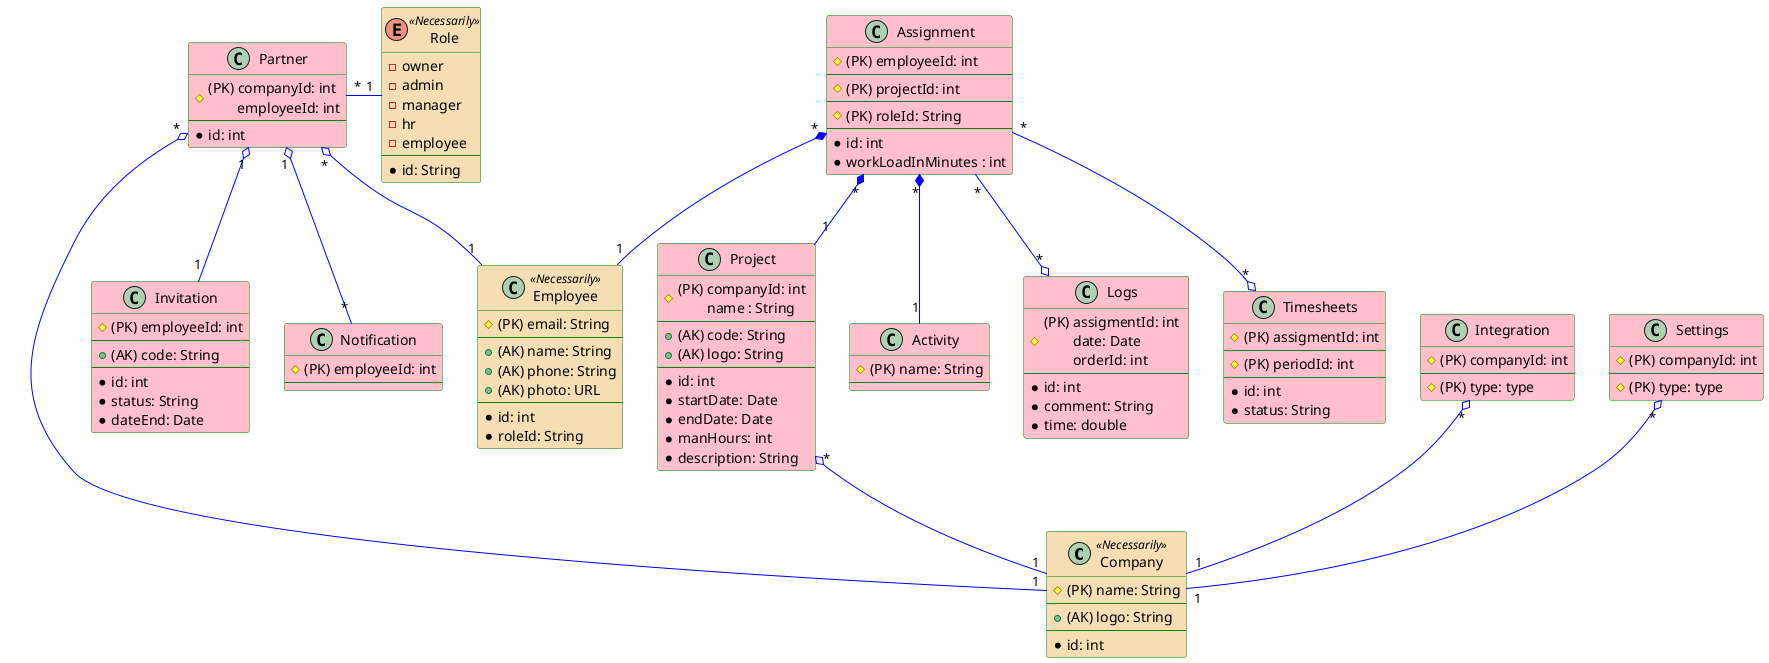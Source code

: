 @startuml

    skinparam class {
        BackgroundColor Pink
        ArrowColor Blue
        BorderColor Green
        BackgroundColor<<Necessarily>> Wheat
    }

	class Company <<Necessarily>> {
	    # (PK) name: String
	    --
	    + (AK) logo: String
	    --
	    *id: int
	}

	class Partner {
	    # (PK) companyId: int \n\temployeeId: int
	    --
	    *id: int
	}

	class Employee <<Necessarily>> {
	    # (PK) email: String
	    --
	    + (AK) name: String
	    + (AK) phone: String
	    + (AK) photo: URL
	    --
	    *id: int
	    *roleId: String
	}

	class Project {
	    # (PK) companyId: int \n\tname : String
	    --
	    + (AK) code: String
	    + (AK) logo: String
	    --
	    *id: int
	    *startDate: Date
	    *endDate: Date
	    *manHours: int
	    *description: String
	}

	class Integration {
	    #(PK) companyId: int
	    --
	    #(PK) type: type
	}

	class Settings {
	    #(PK) companyId: int
    	--
    	#(PK) type: type
	}

	enum Role <<Necessarily>> {
	    - owner
	    - admin
	    - manager
	    - hr
	    - employee
	    --
	    *id: String
     }

	class Invitation {
	    # (PK) employeeId: int
	    --
	    + (AK) code: String
	    --
	    *id: int
	    *status: String
	    *dateEnd: Date
	}

	class Notification {
	    # (PK) employeeId: int
	    --
	}

	class Assignment {
	    # (PK) employeeId: int
	    --
	    # (PK) projectId: int
	    --
	    # (PK) roleId: String
	    --
	    *id: int
	    *workLoadInMinutes : int
	}

	class Activity {
	    # (PK) name: String
	    --
	}

	class Logs {
	    # (PK) assigmentId: int \n\tdate: Date \n\torderId: int
	    --
	    *id: int
	    *comment: String
	    *time: double
	}

	class Timesheets {
	    # (PK) assigmentId: int
	    --
	    # (PK) periodId: int
	    --
	    *id: int
	    *status: String
	}

	Project "*" o-- "1" Company
	Settings "*" o-- "1" Company
	Integration "*" o-- "1" Company
	Partner "*" o-- "1" Company
	Partner "*" o-- "1" Employee
	Partner "*" - "1" Role
	Partner "1" o-- "1" Invitation
	Partner "1" o-- "*" Notification
	Assignment "*" *-- "1" Project
	Assignment "*" *-- "1" Employee
	Assignment "*" *-- "1" Activity
	Assignment "*" --o "*" Logs
	Assignment "*" --o "*" Timesheets

@enduml
